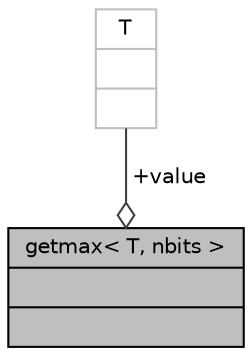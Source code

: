 digraph "getmax&lt; T, nbits &gt;"
{
 // INTERACTIVE_SVG=YES
  bgcolor="transparent";
  edge [fontname="Helvetica",fontsize="10",labelfontname="Helvetica",labelfontsize="10"];
  node [fontname="Helvetica",fontsize="10",shape=record];
  Node1 [label="{getmax\< T, nbits \>\n||}",height=0.2,width=0.4,color="black", fillcolor="grey75", style="filled" fontcolor="black"];
  Node2 -> Node1 [color="grey25",fontsize="10",style="solid",label=" +value" ,arrowhead="odiamond",fontname="Helvetica"];
  Node2 [label="{T\n||}",height=0.2,width=0.4,color="grey75"];
}
